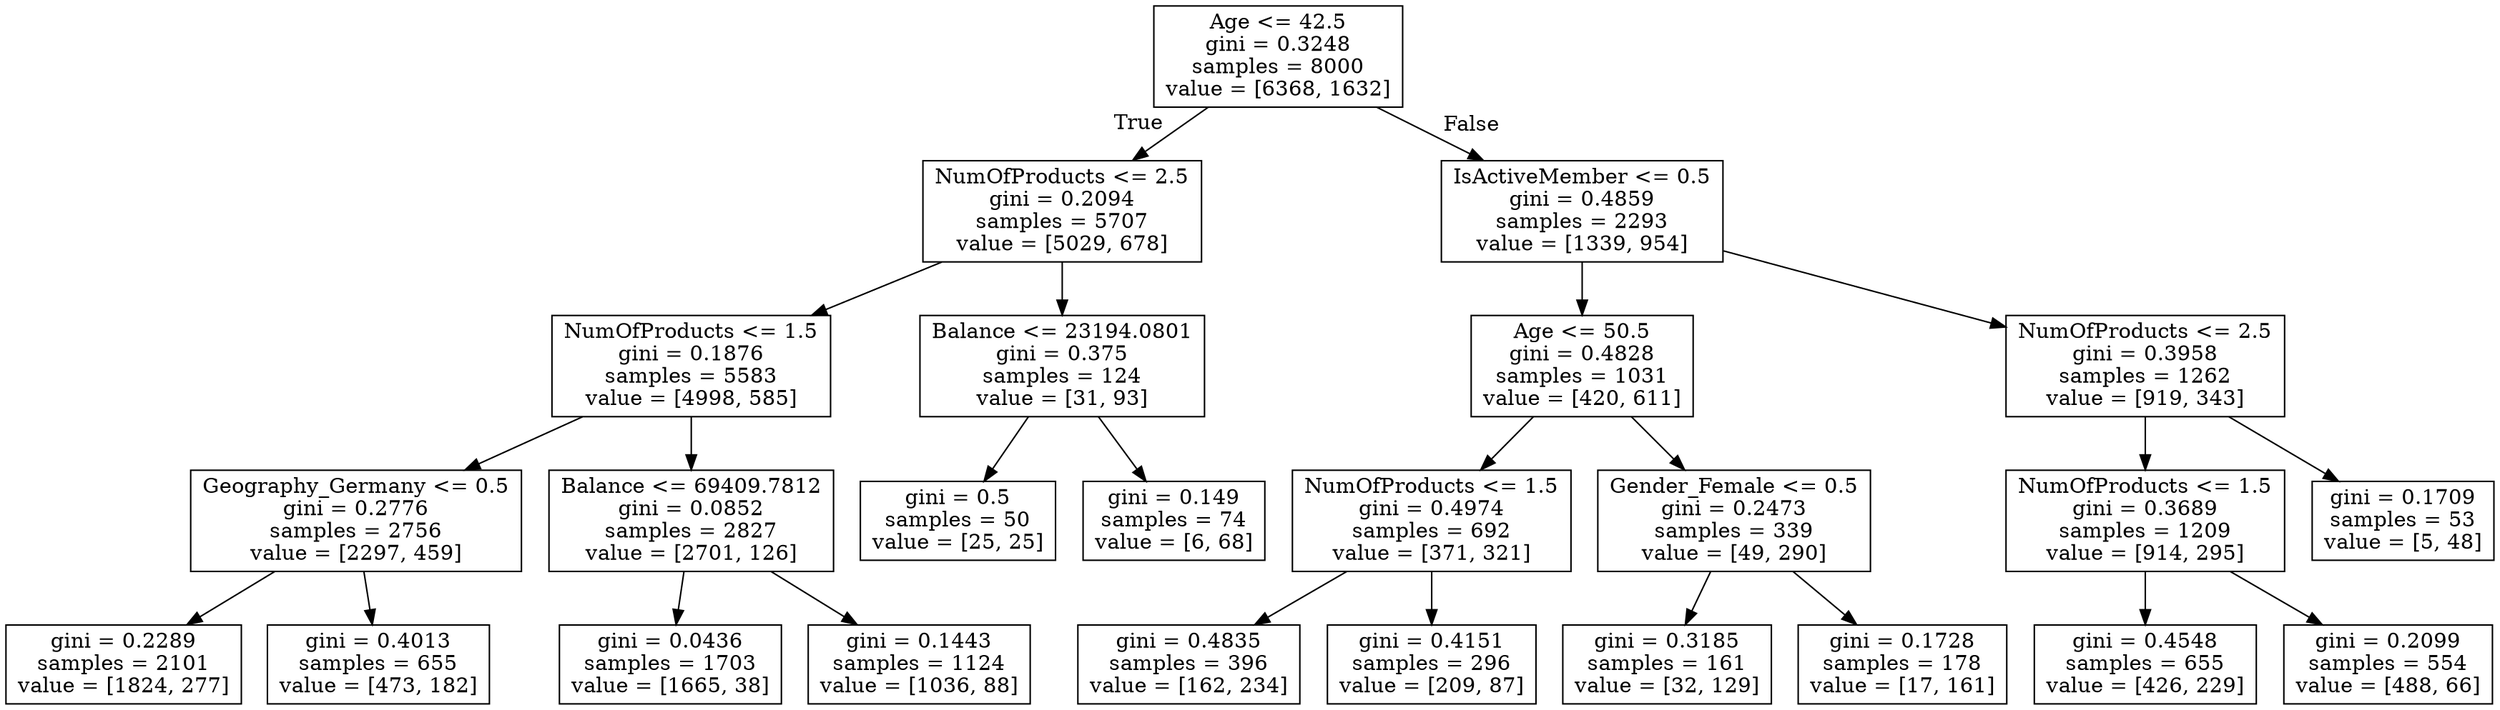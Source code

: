 digraph Tree {
node [shape=box] ;
0 [label="Age <= 42.5\ngini = 0.3248\nsamples = 8000\nvalue = [6368, 1632]"] ;
1 [label="NumOfProducts <= 2.5\ngini = 0.2094\nsamples = 5707\nvalue = [5029, 678]"] ;
0 -> 1 [labeldistance=2.5, labelangle=45, headlabel="True"] ;
2 [label="NumOfProducts <= 1.5\ngini = 0.1876\nsamples = 5583\nvalue = [4998, 585]"] ;
1 -> 2 ;
3 [label="Geography_Germany <= 0.5\ngini = 0.2776\nsamples = 2756\nvalue = [2297, 459]"] ;
2 -> 3 ;
4 [label="gini = 0.2289\nsamples = 2101\nvalue = [1824, 277]"] ;
3 -> 4 ;
5 [label="gini = 0.4013\nsamples = 655\nvalue = [473, 182]"] ;
3 -> 5 ;
6 [label="Balance <= 69409.7812\ngini = 0.0852\nsamples = 2827\nvalue = [2701, 126]"] ;
2 -> 6 ;
7 [label="gini = 0.0436\nsamples = 1703\nvalue = [1665, 38]"] ;
6 -> 7 ;
8 [label="gini = 0.1443\nsamples = 1124\nvalue = [1036, 88]"] ;
6 -> 8 ;
9 [label="Balance <= 23194.0801\ngini = 0.375\nsamples = 124\nvalue = [31, 93]"] ;
1 -> 9 ;
10 [label="gini = 0.5\nsamples = 50\nvalue = [25, 25]"] ;
9 -> 10 ;
11 [label="gini = 0.149\nsamples = 74\nvalue = [6, 68]"] ;
9 -> 11 ;
12 [label="IsActiveMember <= 0.5\ngini = 0.4859\nsamples = 2293\nvalue = [1339, 954]"] ;
0 -> 12 [labeldistance=2.5, labelangle=-45, headlabel="False"] ;
13 [label="Age <= 50.5\ngini = 0.4828\nsamples = 1031\nvalue = [420, 611]"] ;
12 -> 13 ;
14 [label="NumOfProducts <= 1.5\ngini = 0.4974\nsamples = 692\nvalue = [371, 321]"] ;
13 -> 14 ;
15 [label="gini = 0.4835\nsamples = 396\nvalue = [162, 234]"] ;
14 -> 15 ;
16 [label="gini = 0.4151\nsamples = 296\nvalue = [209, 87]"] ;
14 -> 16 ;
17 [label="Gender_Female <= 0.5\ngini = 0.2473\nsamples = 339\nvalue = [49, 290]"] ;
13 -> 17 ;
18 [label="gini = 0.3185\nsamples = 161\nvalue = [32, 129]"] ;
17 -> 18 ;
19 [label="gini = 0.1728\nsamples = 178\nvalue = [17, 161]"] ;
17 -> 19 ;
20 [label="NumOfProducts <= 2.5\ngini = 0.3958\nsamples = 1262\nvalue = [919, 343]"] ;
12 -> 20 ;
21 [label="NumOfProducts <= 1.5\ngini = 0.3689\nsamples = 1209\nvalue = [914, 295]"] ;
20 -> 21 ;
22 [label="gini = 0.4548\nsamples = 655\nvalue = [426, 229]"] ;
21 -> 22 ;
23 [label="gini = 0.2099\nsamples = 554\nvalue = [488, 66]"] ;
21 -> 23 ;
24 [label="gini = 0.1709\nsamples = 53\nvalue = [5, 48]"] ;
20 -> 24 ;
}
